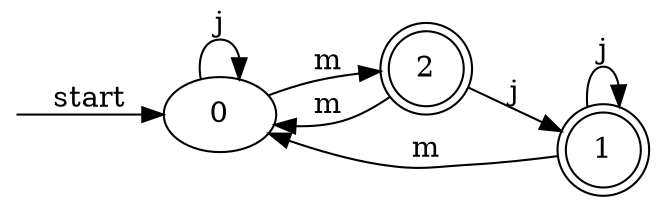 digraph dfa {
    rankdir = LR;
    __start [style = invis, shape = point];
    __start -> "0" [ label = "start" ];
    node [shape = doublecircle]; "2" "1"
    node [shape = circle];
    "0" -> "0" [ label = "j" ];
    "0" -> "2" [ label = "m" ];
    "1" -> "1" [ label = "j" ];
    "1" -> "0" [ label = "m" ];
    "2" -> "1" [ label = "j" ];
    "2" -> "0" [ label = "m" ];
}
